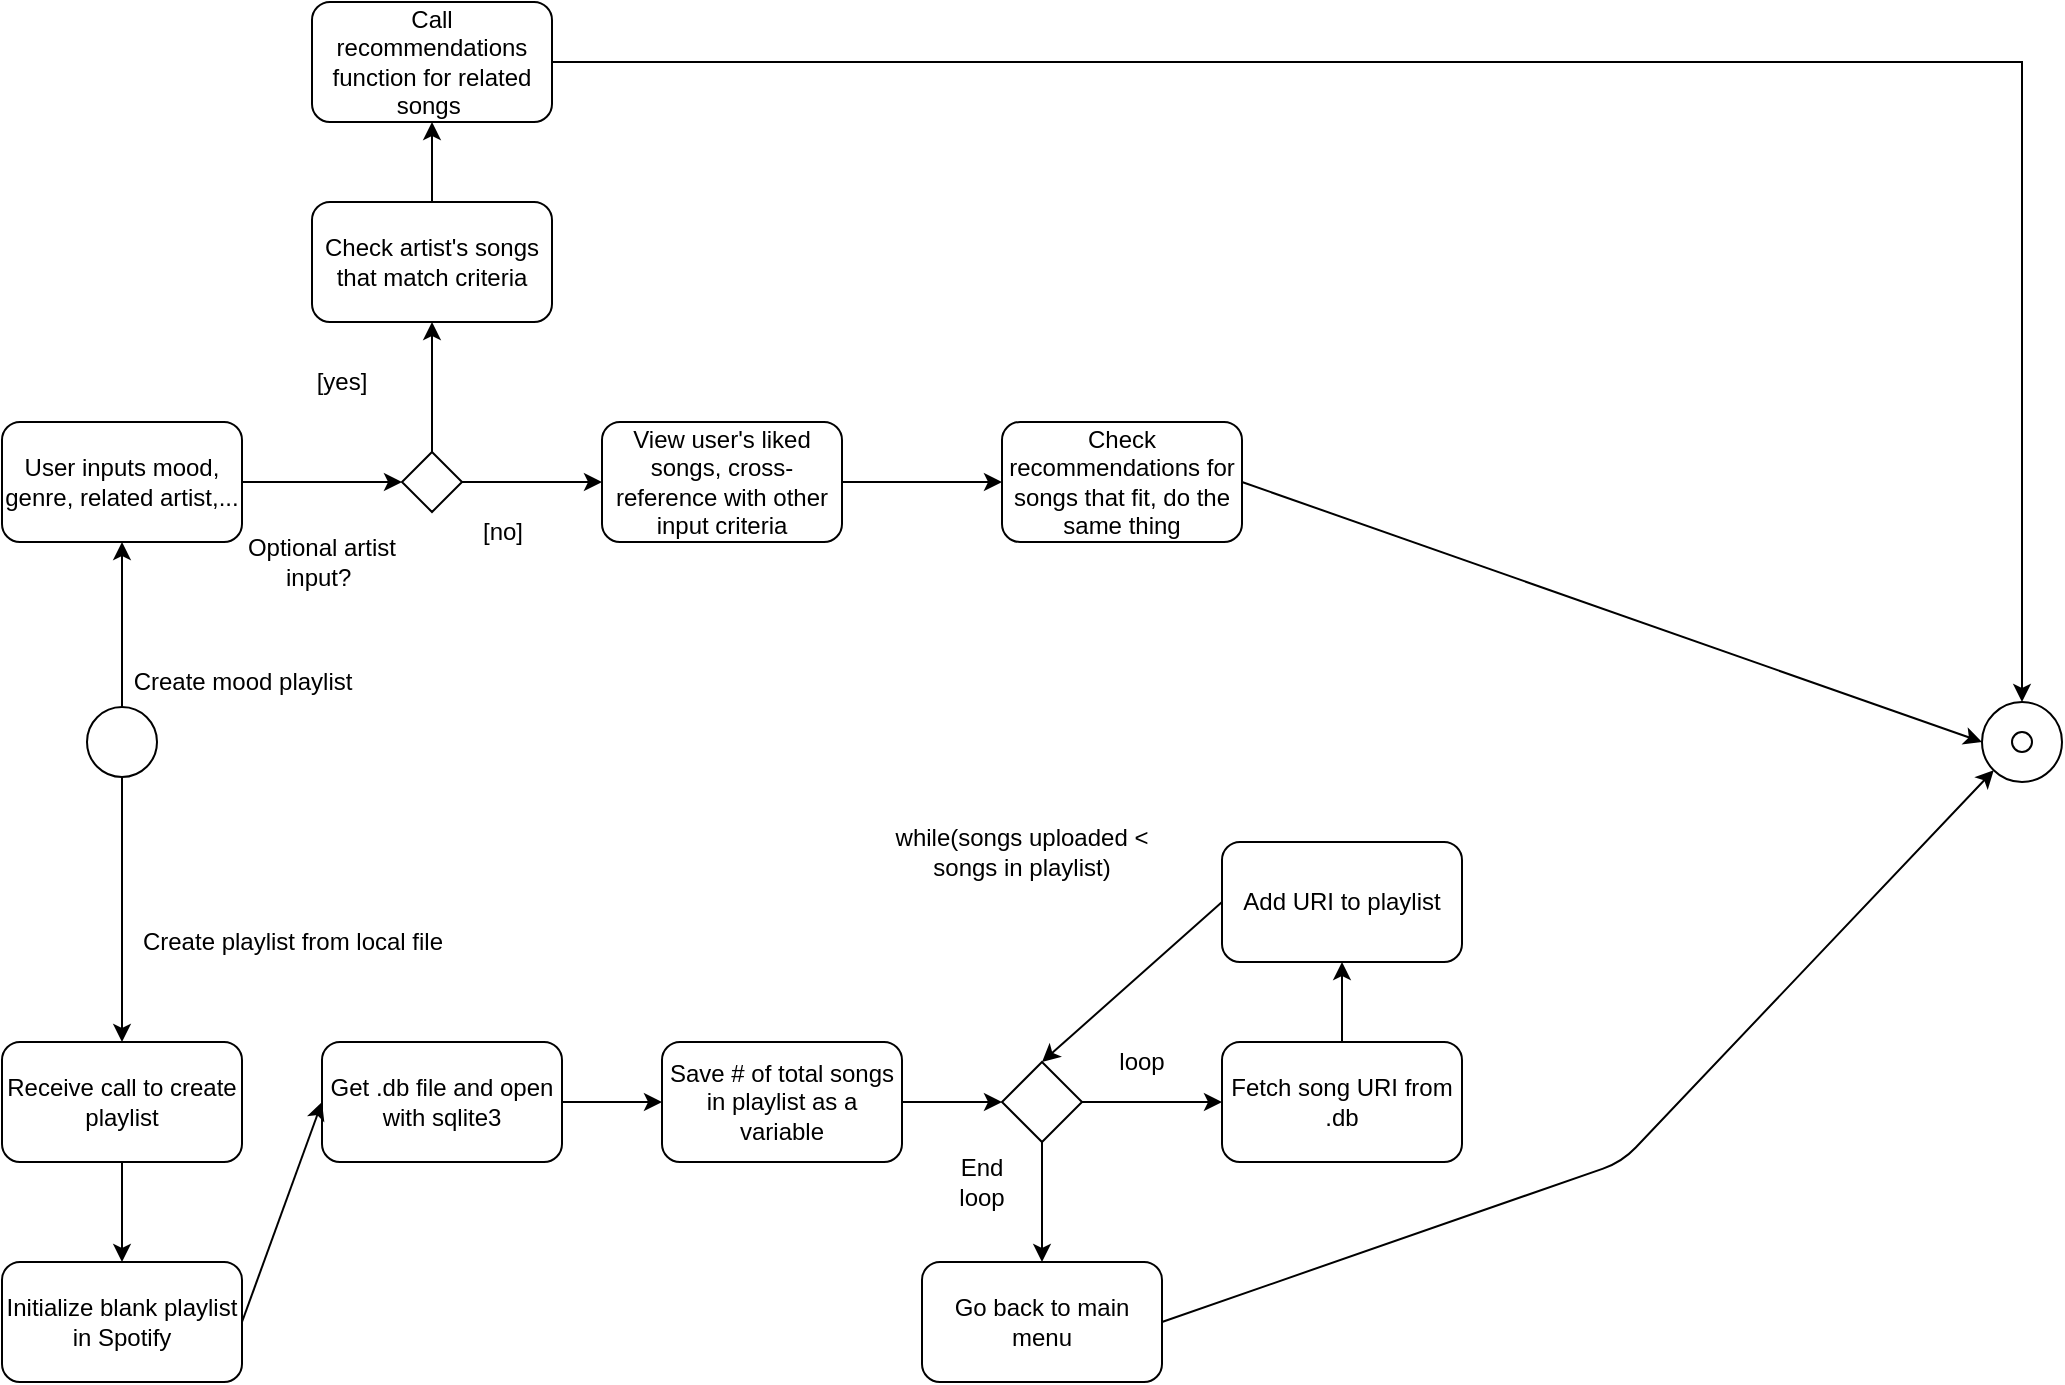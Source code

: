 <mxfile version="13.3.0" type="github">
  <diagram id="cR5MZWuLuvT774PmLJx_" name="Page-1">
    <mxGraphModel dx="1422" dy="794" grid="1" gridSize="10" guides="1" tooltips="1" connect="1" arrows="1" fold="1" page="1" pageScale="1" pageWidth="1600" pageHeight="900" math="0" shadow="0">
      <root>
        <mxCell id="0" />
        <mxCell id="1" parent="0" />
        <mxCell id="oVJjaK6qQnAcER31GJub-1" value="" style="ellipse;whiteSpace=wrap;html=1;aspect=fixed;" parent="1" vertex="1">
          <mxGeometry x="1020" y="400" width="40" height="40" as="geometry" />
        </mxCell>
        <mxCell id="E7bGlai2QmCmUidpkaRe-5" style="edgeStyle=orthogonalEdgeStyle;rounded=0;orthogonalLoop=1;jettySize=auto;html=1;exitX=0.5;exitY=0;exitDx=0;exitDy=0;entryX=0.5;entryY=1;entryDx=0;entryDy=0;" edge="1" parent="1" source="OjRiXzT8_7qGMzPnmepB-2" target="E7bGlai2QmCmUidpkaRe-3">
          <mxGeometry relative="1" as="geometry" />
        </mxCell>
        <mxCell id="OjRiXzT8_7qGMzPnmepB-2" value="" style="ellipse;whiteSpace=wrap;html=1;aspect=fixed;" parent="1" vertex="1">
          <mxGeometry x="72.5" y="402.5" width="35" height="35" as="geometry" />
        </mxCell>
        <mxCell id="OjRiXzT8_7qGMzPnmepB-1" value="" style="ellipse;whiteSpace=wrap;html=1;aspect=fixed;" parent="1" vertex="1">
          <mxGeometry x="1035" y="415" width="10" height="10" as="geometry" />
        </mxCell>
        <mxCell id="J6zdL_jAdkVZUBmDRsIf-1" value="Receive call to create playlist" style="rounded=1;whiteSpace=wrap;html=1;" parent="1" vertex="1">
          <mxGeometry x="30" y="570" width="120" height="60" as="geometry" />
        </mxCell>
        <mxCell id="J6zdL_jAdkVZUBmDRsIf-2" value="Get .db file and open with sqlite3" style="rounded=1;whiteSpace=wrap;html=1;" parent="1" vertex="1">
          <mxGeometry x="190" y="570" width="120" height="60" as="geometry" />
        </mxCell>
        <mxCell id="J6zdL_jAdkVZUBmDRsIf-3" value="Save # of total songs in playlist as a variable" style="rounded=1;whiteSpace=wrap;html=1;" parent="1" vertex="1">
          <mxGeometry x="360" y="570" width="120" height="60" as="geometry" />
        </mxCell>
        <mxCell id="J6zdL_jAdkVZUBmDRsIf-6" value="" style="endArrow=classic;html=1;entryX=0.5;entryY=0;entryDx=0;entryDy=0;exitX=0.5;exitY=1;exitDx=0;exitDy=0;" parent="1" source="OjRiXzT8_7qGMzPnmepB-2" target="J6zdL_jAdkVZUBmDRsIf-1" edge="1">
          <mxGeometry width="50" height="50" relative="1" as="geometry">
            <mxPoint x="105" y="540" as="sourcePoint" />
            <mxPoint x="155" y="490" as="targetPoint" />
          </mxGeometry>
        </mxCell>
        <mxCell id="J6zdL_jAdkVZUBmDRsIf-8" value="" style="endArrow=classic;html=1;exitX=1;exitY=0.5;exitDx=0;exitDy=0;entryX=0;entryY=0.5;entryDx=0;entryDy=0;" parent="1" source="J6zdL_jAdkVZUBmDRsIf-2" target="J6zdL_jAdkVZUBmDRsIf-3" edge="1">
          <mxGeometry width="50" height="50" relative="1" as="geometry">
            <mxPoint x="360" y="590" as="sourcePoint" />
            <mxPoint x="410" y="540" as="targetPoint" />
          </mxGeometry>
        </mxCell>
        <mxCell id="J6zdL_jAdkVZUBmDRsIf-9" value="" style="rhombus;whiteSpace=wrap;html=1;" parent="1" vertex="1">
          <mxGeometry x="530" y="580" width="40" height="40" as="geometry" />
        </mxCell>
        <mxCell id="J6zdL_jAdkVZUBmDRsIf-12" value="while(songs uploaded &amp;lt; songs in playlist)" style="text;html=1;strokeColor=none;fillColor=none;align=center;verticalAlign=middle;whiteSpace=wrap;rounded=0;" parent="1" vertex="1">
          <mxGeometry x="460" y="465" width="160" height="20" as="geometry" />
        </mxCell>
        <mxCell id="J6zdL_jAdkVZUBmDRsIf-13" value="" style="endArrow=classic;html=1;exitX=1;exitY=0.5;exitDx=0;exitDy=0;entryX=0;entryY=0.5;entryDx=0;entryDy=0;" parent="1" source="J6zdL_jAdkVZUBmDRsIf-9" target="J6zdL_jAdkVZUBmDRsIf-14" edge="1">
          <mxGeometry width="50" height="50" relative="1" as="geometry">
            <mxPoint x="525" y="760" as="sourcePoint" />
            <mxPoint x="550" y="680" as="targetPoint" />
          </mxGeometry>
        </mxCell>
        <mxCell id="J6zdL_jAdkVZUBmDRsIf-14" value="Fetch song URI from .db" style="rounded=1;whiteSpace=wrap;html=1;" parent="1" vertex="1">
          <mxGeometry x="640" y="570" width="120" height="60" as="geometry" />
        </mxCell>
        <mxCell id="J6zdL_jAdkVZUBmDRsIf-16" value="" style="endArrow=classic;html=1;exitX=1;exitY=0.5;exitDx=0;exitDy=0;entryX=0;entryY=0.5;entryDx=0;entryDy=0;" parent="1" source="J6zdL_jAdkVZUBmDRsIf-3" target="J6zdL_jAdkVZUBmDRsIf-9" edge="1">
          <mxGeometry width="50" height="50" relative="1" as="geometry">
            <mxPoint x="600" y="560" as="sourcePoint" />
            <mxPoint x="650" y="510" as="targetPoint" />
          </mxGeometry>
        </mxCell>
        <mxCell id="J6zdL_jAdkVZUBmDRsIf-18" value="loop" style="text;html=1;strokeColor=none;fillColor=none;align=center;verticalAlign=middle;whiteSpace=wrap;rounded=0;" parent="1" vertex="1">
          <mxGeometry x="580" y="570" width="40" height="20" as="geometry" />
        </mxCell>
        <mxCell id="J6zdL_jAdkVZUBmDRsIf-19" value="End loop" style="text;html=1;strokeColor=none;fillColor=none;align=center;verticalAlign=middle;whiteSpace=wrap;rounded=0;" parent="1" vertex="1">
          <mxGeometry x="500" y="630" width="40" height="20" as="geometry" />
        </mxCell>
        <mxCell id="J6zdL_jAdkVZUBmDRsIf-21" value="Initialize blank playlist in Spotify" style="rounded=1;whiteSpace=wrap;html=1;" parent="1" vertex="1">
          <mxGeometry x="30" y="680" width="120" height="60" as="geometry" />
        </mxCell>
        <mxCell id="J6zdL_jAdkVZUBmDRsIf-22" value="" style="endArrow=classic;html=1;exitX=0.5;exitY=1;exitDx=0;exitDy=0;entryX=0.5;entryY=0;entryDx=0;entryDy=0;" parent="1" source="J6zdL_jAdkVZUBmDRsIf-1" target="J6zdL_jAdkVZUBmDRsIf-21" edge="1">
          <mxGeometry width="50" height="50" relative="1" as="geometry">
            <mxPoint x="150" y="560" as="sourcePoint" />
            <mxPoint x="200" y="510" as="targetPoint" />
          </mxGeometry>
        </mxCell>
        <mxCell id="J6zdL_jAdkVZUBmDRsIf-24" value="" style="endArrow=classic;html=1;exitX=1;exitY=0.5;exitDx=0;exitDy=0;entryX=0;entryY=0.5;entryDx=0;entryDy=0;" parent="1" source="J6zdL_jAdkVZUBmDRsIf-21" target="J6zdL_jAdkVZUBmDRsIf-2" edge="1">
          <mxGeometry width="50" height="50" relative="1" as="geometry">
            <mxPoint x="170" y="560" as="sourcePoint" />
            <mxPoint x="220" y="510" as="targetPoint" />
          </mxGeometry>
        </mxCell>
        <mxCell id="J6zdL_jAdkVZUBmDRsIf-25" value="Add URI to playlist" style="rounded=1;whiteSpace=wrap;html=1;" parent="1" vertex="1">
          <mxGeometry x="640" y="470" width="120" height="60" as="geometry" />
        </mxCell>
        <mxCell id="J6zdL_jAdkVZUBmDRsIf-26" value="" style="endArrow=classic;html=1;exitX=0;exitY=0.5;exitDx=0;exitDy=0;entryX=0.5;entryY=0;entryDx=0;entryDy=0;" parent="1" source="J6zdL_jAdkVZUBmDRsIf-25" target="J6zdL_jAdkVZUBmDRsIf-9" edge="1">
          <mxGeometry width="50" height="50" relative="1" as="geometry">
            <mxPoint x="540" y="550" as="sourcePoint" />
            <mxPoint x="590" y="500" as="targetPoint" />
          </mxGeometry>
        </mxCell>
        <mxCell id="J6zdL_jAdkVZUBmDRsIf-27" value="" style="endArrow=classic;html=1;exitX=0.5;exitY=0;exitDx=0;exitDy=0;entryX=0.5;entryY=1;entryDx=0;entryDy=0;" parent="1" source="J6zdL_jAdkVZUBmDRsIf-14" target="J6zdL_jAdkVZUBmDRsIf-25" edge="1">
          <mxGeometry width="50" height="50" relative="1" as="geometry">
            <mxPoint x="670" y="560" as="sourcePoint" />
            <mxPoint x="720" y="510" as="targetPoint" />
          </mxGeometry>
        </mxCell>
        <mxCell id="J6zdL_jAdkVZUBmDRsIf-28" value="" style="endArrow=classic;html=1;exitX=0.5;exitY=1;exitDx=0;exitDy=0;" parent="1" source="J6zdL_jAdkVZUBmDRsIf-9" edge="1">
          <mxGeometry width="50" height="50" relative="1" as="geometry">
            <mxPoint x="670" y="680" as="sourcePoint" />
            <mxPoint x="550" y="680" as="targetPoint" />
          </mxGeometry>
        </mxCell>
        <mxCell id="J6zdL_jAdkVZUBmDRsIf-29" value="Go back to main menu" style="rounded=1;whiteSpace=wrap;html=1;" parent="1" vertex="1">
          <mxGeometry x="490" y="680" width="120" height="60" as="geometry" />
        </mxCell>
        <mxCell id="J6zdL_jAdkVZUBmDRsIf-30" value="" style="endArrow=classic;html=1;entryX=0;entryY=1;entryDx=0;entryDy=0;exitX=1;exitY=0.5;exitDx=0;exitDy=0;" parent="1" source="J6zdL_jAdkVZUBmDRsIf-29" target="oVJjaK6qQnAcER31GJub-1" edge="1">
          <mxGeometry width="50" height="50" relative="1" as="geometry">
            <mxPoint x="520" y="590" as="sourcePoint" />
            <mxPoint x="570" y="540" as="targetPoint" />
            <Array as="points">
              <mxPoint x="840" y="630" />
            </Array>
          </mxGeometry>
        </mxCell>
        <mxCell id="E7bGlai2QmCmUidpkaRe-1" value="Create playlist from local file" style="text;html=1;align=center;verticalAlign=middle;resizable=0;points=[];autosize=1;" vertex="1" parent="1">
          <mxGeometry x="90" y="510" width="170" height="20" as="geometry" />
        </mxCell>
        <mxCell id="E7bGlai2QmCmUidpkaRe-10" style="edgeStyle=orthogonalEdgeStyle;rounded=0;orthogonalLoop=1;jettySize=auto;html=1;exitX=1;exitY=0.5;exitDx=0;exitDy=0;entryX=0;entryY=0.5;entryDx=0;entryDy=0;" edge="1" parent="1" source="E7bGlai2QmCmUidpkaRe-3" target="E7bGlai2QmCmUidpkaRe-7">
          <mxGeometry relative="1" as="geometry" />
        </mxCell>
        <mxCell id="E7bGlai2QmCmUidpkaRe-3" value="User inputs mood, genre, related artist,..." style="rounded=1;whiteSpace=wrap;html=1;" vertex="1" parent="1">
          <mxGeometry x="30" y="260" width="120" height="60" as="geometry" />
        </mxCell>
        <mxCell id="E7bGlai2QmCmUidpkaRe-4" value="Create mood playlist" style="text;html=1;align=center;verticalAlign=middle;resizable=0;points=[];autosize=1;" vertex="1" parent="1">
          <mxGeometry x="90" y="380" width="120" height="20" as="geometry" />
        </mxCell>
        <mxCell id="E7bGlai2QmCmUidpkaRe-17" style="edgeStyle=orthogonalEdgeStyle;rounded=0;orthogonalLoop=1;jettySize=auto;html=1;exitX=0.5;exitY=0;exitDx=0;exitDy=0;entryX=0.5;entryY=1;entryDx=0;entryDy=0;" edge="1" parent="1" source="E7bGlai2QmCmUidpkaRe-7" target="E7bGlai2QmCmUidpkaRe-14">
          <mxGeometry relative="1" as="geometry" />
        </mxCell>
        <mxCell id="E7bGlai2QmCmUidpkaRe-21" style="edgeStyle=orthogonalEdgeStyle;rounded=0;orthogonalLoop=1;jettySize=auto;html=1;exitX=1;exitY=0.5;exitDx=0;exitDy=0;entryX=0;entryY=0.5;entryDx=0;entryDy=0;" edge="1" parent="1" source="E7bGlai2QmCmUidpkaRe-7" target="E7bGlai2QmCmUidpkaRe-20">
          <mxGeometry relative="1" as="geometry" />
        </mxCell>
        <mxCell id="E7bGlai2QmCmUidpkaRe-7" value="" style="rhombus;whiteSpace=wrap;html=1;" vertex="1" parent="1">
          <mxGeometry x="230" y="275" width="30" height="30" as="geometry" />
        </mxCell>
        <mxCell id="E7bGlai2QmCmUidpkaRe-12" value="Optional artist input?&amp;nbsp;" style="text;html=1;strokeColor=none;fillColor=none;align=center;verticalAlign=middle;whiteSpace=wrap;rounded=0;" vertex="1" parent="1">
          <mxGeometry x="140" y="320" width="100" height="20" as="geometry" />
        </mxCell>
        <mxCell id="E7bGlai2QmCmUidpkaRe-13" value="[yes]" style="text;html=1;strokeColor=none;fillColor=none;align=center;verticalAlign=middle;whiteSpace=wrap;rounded=0;" vertex="1" parent="1">
          <mxGeometry x="180" y="230" width="40" height="20" as="geometry" />
        </mxCell>
        <mxCell id="E7bGlai2QmCmUidpkaRe-18" style="edgeStyle=orthogonalEdgeStyle;rounded=0;orthogonalLoop=1;jettySize=auto;html=1;exitX=0.5;exitY=0;exitDx=0;exitDy=0;entryX=0.5;entryY=1;entryDx=0;entryDy=0;" edge="1" parent="1" source="E7bGlai2QmCmUidpkaRe-14" target="E7bGlai2QmCmUidpkaRe-15">
          <mxGeometry relative="1" as="geometry" />
        </mxCell>
        <mxCell id="E7bGlai2QmCmUidpkaRe-14" value="Check artist&#39;s songs that match criteria" style="rounded=1;whiteSpace=wrap;html=1;" vertex="1" parent="1">
          <mxGeometry x="185" y="150" width="120" height="60" as="geometry" />
        </mxCell>
        <mxCell id="E7bGlai2QmCmUidpkaRe-26" style="edgeStyle=orthogonalEdgeStyle;rounded=0;orthogonalLoop=1;jettySize=auto;html=1;exitX=1;exitY=0.5;exitDx=0;exitDy=0;entryX=0.5;entryY=0;entryDx=0;entryDy=0;" edge="1" parent="1" source="E7bGlai2QmCmUidpkaRe-15" target="oVJjaK6qQnAcER31GJub-1">
          <mxGeometry relative="1" as="geometry" />
        </mxCell>
        <mxCell id="E7bGlai2QmCmUidpkaRe-15" value="Call recommendations function for related songs&amp;nbsp;" style="rounded=1;whiteSpace=wrap;html=1;" vertex="1" parent="1">
          <mxGeometry x="185" y="50" width="120" height="60" as="geometry" />
        </mxCell>
        <mxCell id="E7bGlai2QmCmUidpkaRe-19" value="[no]" style="text;html=1;align=center;verticalAlign=middle;resizable=0;points=[];autosize=1;" vertex="1" parent="1">
          <mxGeometry x="260" y="305" width="40" height="20" as="geometry" />
        </mxCell>
        <mxCell id="E7bGlai2QmCmUidpkaRe-23" style="edgeStyle=orthogonalEdgeStyle;rounded=0;orthogonalLoop=1;jettySize=auto;html=1;exitX=1;exitY=0.5;exitDx=0;exitDy=0;entryX=0;entryY=0.5;entryDx=0;entryDy=0;" edge="1" parent="1" source="E7bGlai2QmCmUidpkaRe-20" target="E7bGlai2QmCmUidpkaRe-22">
          <mxGeometry relative="1" as="geometry" />
        </mxCell>
        <mxCell id="E7bGlai2QmCmUidpkaRe-20" value="View user&#39;s liked songs, cross-reference with other input criteria" style="rounded=1;whiteSpace=wrap;html=1;" vertex="1" parent="1">
          <mxGeometry x="330" y="260" width="120" height="60" as="geometry" />
        </mxCell>
        <mxCell id="E7bGlai2QmCmUidpkaRe-22" value="Check recommendations for songs that fit, do the same thing" style="rounded=1;whiteSpace=wrap;html=1;" vertex="1" parent="1">
          <mxGeometry x="530" y="260" width="120" height="60" as="geometry" />
        </mxCell>
        <mxCell id="E7bGlai2QmCmUidpkaRe-24" value="" style="endArrow=classic;html=1;exitX=1;exitY=0.5;exitDx=0;exitDy=0;entryX=0;entryY=0.5;entryDx=0;entryDy=0;" edge="1" parent="1" source="E7bGlai2QmCmUidpkaRe-22" target="oVJjaK6qQnAcER31GJub-1">
          <mxGeometry width="50" height="50" relative="1" as="geometry">
            <mxPoint x="530" y="430" as="sourcePoint" />
            <mxPoint x="580" y="380" as="targetPoint" />
          </mxGeometry>
        </mxCell>
      </root>
    </mxGraphModel>
  </diagram>
</mxfile>
